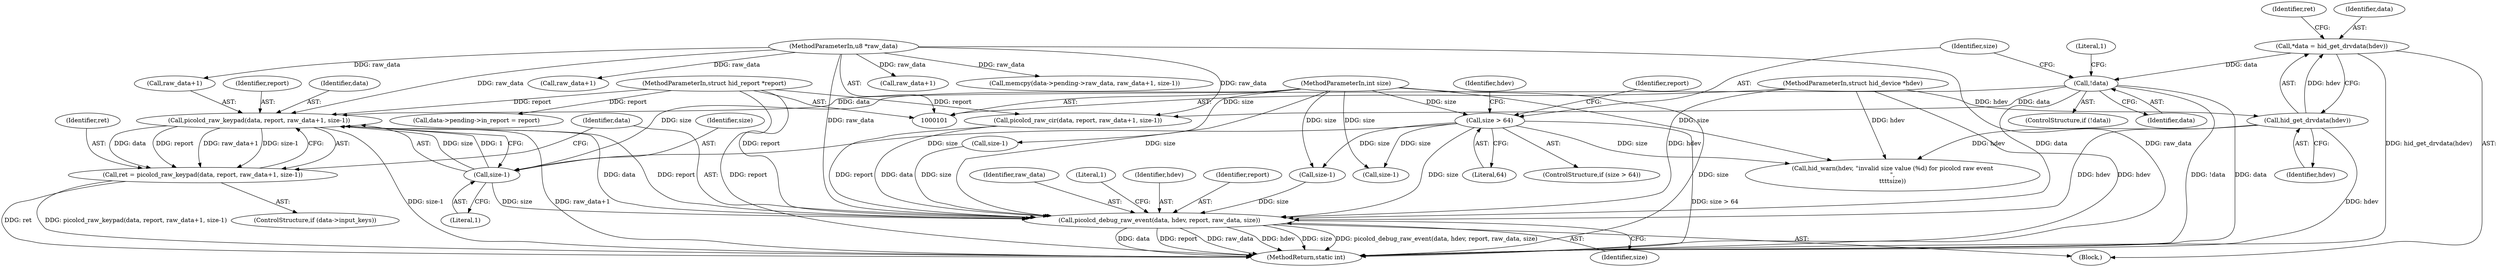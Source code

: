 digraph "0_linux_844817e47eef14141cf59b8d5ac08dd11c0a9189@pointer" {
"1000146" [label="(Call,picolcd_raw_keypad(data, report, raw_data+1, size-1))"];
"1000118" [label="(Call,!data)"];
"1000108" [label="(Call,*data = hid_get_drvdata(hdev))"];
"1000110" [label="(Call,hid_get_drvdata(hdev))"];
"1000102" [label="(MethodParameterIn,struct hid_device *hdev)"];
"1000103" [label="(MethodParameterIn,struct hid_report *report)"];
"1000104" [label="(MethodParameterIn,u8 *raw_data)"];
"1000152" [label="(Call,size-1)"];
"1000123" [label="(Call,size > 64)"];
"1000105" [label="(MethodParameterIn,int size)"];
"1000144" [label="(Call,ret = picolcd_raw_keypad(data, report, raw_data+1, size-1))"];
"1000228" [label="(Call,picolcd_debug_raw_event(data, hdev, report, raw_data, size))"];
"1000193" [label="(Call,raw_data+1)"];
"1000118" [label="(Call,!data)"];
"1000149" [label="(Call,raw_data+1)"];
"1000232" [label="(Identifier,raw_data)"];
"1000111" [label="(Identifier,hdev)"];
"1000119" [label="(Identifier,data)"];
"1000165" [label="(Call,picolcd_raw_cir(data, report, raw_data+1, size-1))"];
"1000208" [label="(Call,data->pending->in_report = report)"];
"1000235" [label="(Literal,1)"];
"1000106" [label="(Block,)"];
"1000105" [label="(MethodParameterIn,int size)"];
"1000125" [label="(Literal,64)"];
"1000230" [label="(Identifier,hdev)"];
"1000148" [label="(Identifier,report)"];
"1000103" [label="(MethodParameterIn,struct hid_report *report)"];
"1000171" [label="(Call,size-1)"];
"1000122" [label="(ControlStructure,if (size > 64))"];
"1000115" [label="(Identifier,ret)"];
"1000140" [label="(ControlStructure,if (data->input_keys))"];
"1000104" [label="(MethodParameterIn,u8 *raw_data)"];
"1000144" [label="(Call,ret = picolcd_raw_keypad(data, report, raw_data+1, size-1))"];
"1000102" [label="(MethodParameterIn,struct hid_device *hdev)"];
"1000153" [label="(Identifier,size)"];
"1000147" [label="(Identifier,data)"];
"1000117" [label="(ControlStructure,if (!data))"];
"1000110" [label="(Call,hid_get_drvdata(hdev))"];
"1000236" [label="(MethodReturn,static int)"];
"1000168" [label="(Call,raw_data+1)"];
"1000124" [label="(Identifier,size)"];
"1000123" [label="(Call,size > 64)"];
"1000128" [label="(Identifier,hdev)"];
"1000136" [label="(Identifier,report)"];
"1000233" [label="(Identifier,size)"];
"1000228" [label="(Call,picolcd_debug_raw_event(data, hdev, report, raw_data, size))"];
"1000187" [label="(Call,memcpy(data->pending->raw_data, raw_data+1, size-1))"];
"1000196" [label="(Call,size-1)"];
"1000109" [label="(Identifier,data)"];
"1000152" [label="(Call,size-1)"];
"1000231" [label="(Identifier,report)"];
"1000127" [label="(Call,hid_warn(hdev, \"invalid size value (%d) for picolcd raw event\n\",\n\t\t\t\tsize))"];
"1000205" [label="(Call,size-1)"];
"1000121" [label="(Literal,1)"];
"1000146" [label="(Call,picolcd_raw_keypad(data, report, raw_data+1, size-1))"];
"1000108" [label="(Call,*data = hid_get_drvdata(hdev))"];
"1000154" [label="(Literal,1)"];
"1000145" [label="(Identifier,ret)"];
"1000229" [label="(Identifier,data)"];
"1000146" -> "1000144"  [label="AST: "];
"1000146" -> "1000152"  [label="CFG: "];
"1000147" -> "1000146"  [label="AST: "];
"1000148" -> "1000146"  [label="AST: "];
"1000149" -> "1000146"  [label="AST: "];
"1000152" -> "1000146"  [label="AST: "];
"1000144" -> "1000146"  [label="CFG: "];
"1000146" -> "1000236"  [label="DDG: size-1"];
"1000146" -> "1000236"  [label="DDG: raw_data+1"];
"1000146" -> "1000144"  [label="DDG: data"];
"1000146" -> "1000144"  [label="DDG: report"];
"1000146" -> "1000144"  [label="DDG: raw_data+1"];
"1000146" -> "1000144"  [label="DDG: size-1"];
"1000118" -> "1000146"  [label="DDG: data"];
"1000103" -> "1000146"  [label="DDG: report"];
"1000104" -> "1000146"  [label="DDG: raw_data"];
"1000152" -> "1000146"  [label="DDG: size"];
"1000152" -> "1000146"  [label="DDG: 1"];
"1000146" -> "1000228"  [label="DDG: data"];
"1000146" -> "1000228"  [label="DDG: report"];
"1000118" -> "1000117"  [label="AST: "];
"1000118" -> "1000119"  [label="CFG: "];
"1000119" -> "1000118"  [label="AST: "];
"1000121" -> "1000118"  [label="CFG: "];
"1000124" -> "1000118"  [label="CFG: "];
"1000118" -> "1000236"  [label="DDG: !data"];
"1000118" -> "1000236"  [label="DDG: data"];
"1000108" -> "1000118"  [label="DDG: data"];
"1000118" -> "1000165"  [label="DDG: data"];
"1000118" -> "1000228"  [label="DDG: data"];
"1000108" -> "1000106"  [label="AST: "];
"1000108" -> "1000110"  [label="CFG: "];
"1000109" -> "1000108"  [label="AST: "];
"1000110" -> "1000108"  [label="AST: "];
"1000115" -> "1000108"  [label="CFG: "];
"1000108" -> "1000236"  [label="DDG: hid_get_drvdata(hdev)"];
"1000110" -> "1000108"  [label="DDG: hdev"];
"1000110" -> "1000111"  [label="CFG: "];
"1000111" -> "1000110"  [label="AST: "];
"1000110" -> "1000236"  [label="DDG: hdev"];
"1000102" -> "1000110"  [label="DDG: hdev"];
"1000110" -> "1000127"  [label="DDG: hdev"];
"1000110" -> "1000228"  [label="DDG: hdev"];
"1000102" -> "1000101"  [label="AST: "];
"1000102" -> "1000236"  [label="DDG: hdev"];
"1000102" -> "1000127"  [label="DDG: hdev"];
"1000102" -> "1000228"  [label="DDG: hdev"];
"1000103" -> "1000101"  [label="AST: "];
"1000103" -> "1000236"  [label="DDG: report"];
"1000103" -> "1000165"  [label="DDG: report"];
"1000103" -> "1000208"  [label="DDG: report"];
"1000103" -> "1000228"  [label="DDG: report"];
"1000104" -> "1000101"  [label="AST: "];
"1000104" -> "1000236"  [label="DDG: raw_data"];
"1000104" -> "1000149"  [label="DDG: raw_data"];
"1000104" -> "1000165"  [label="DDG: raw_data"];
"1000104" -> "1000168"  [label="DDG: raw_data"];
"1000104" -> "1000187"  [label="DDG: raw_data"];
"1000104" -> "1000193"  [label="DDG: raw_data"];
"1000104" -> "1000228"  [label="DDG: raw_data"];
"1000152" -> "1000154"  [label="CFG: "];
"1000153" -> "1000152"  [label="AST: "];
"1000154" -> "1000152"  [label="AST: "];
"1000123" -> "1000152"  [label="DDG: size"];
"1000105" -> "1000152"  [label="DDG: size"];
"1000152" -> "1000228"  [label="DDG: size"];
"1000123" -> "1000122"  [label="AST: "];
"1000123" -> "1000125"  [label="CFG: "];
"1000124" -> "1000123"  [label="AST: "];
"1000125" -> "1000123"  [label="AST: "];
"1000128" -> "1000123"  [label="CFG: "];
"1000136" -> "1000123"  [label="CFG: "];
"1000123" -> "1000236"  [label="DDG: size > 64"];
"1000105" -> "1000123"  [label="DDG: size"];
"1000123" -> "1000127"  [label="DDG: size"];
"1000123" -> "1000171"  [label="DDG: size"];
"1000123" -> "1000196"  [label="DDG: size"];
"1000123" -> "1000228"  [label="DDG: size"];
"1000105" -> "1000101"  [label="AST: "];
"1000105" -> "1000236"  [label="DDG: size"];
"1000105" -> "1000127"  [label="DDG: size"];
"1000105" -> "1000171"  [label="DDG: size"];
"1000105" -> "1000196"  [label="DDG: size"];
"1000105" -> "1000205"  [label="DDG: size"];
"1000105" -> "1000228"  [label="DDG: size"];
"1000144" -> "1000140"  [label="AST: "];
"1000145" -> "1000144"  [label="AST: "];
"1000229" -> "1000144"  [label="CFG: "];
"1000144" -> "1000236"  [label="DDG: ret"];
"1000144" -> "1000236"  [label="DDG: picolcd_raw_keypad(data, report, raw_data+1, size-1)"];
"1000228" -> "1000106"  [label="AST: "];
"1000228" -> "1000233"  [label="CFG: "];
"1000229" -> "1000228"  [label="AST: "];
"1000230" -> "1000228"  [label="AST: "];
"1000231" -> "1000228"  [label="AST: "];
"1000232" -> "1000228"  [label="AST: "];
"1000233" -> "1000228"  [label="AST: "];
"1000235" -> "1000228"  [label="CFG: "];
"1000228" -> "1000236"  [label="DDG: size"];
"1000228" -> "1000236"  [label="DDG: picolcd_debug_raw_event(data, hdev, report, raw_data, size)"];
"1000228" -> "1000236"  [label="DDG: data"];
"1000228" -> "1000236"  [label="DDG: report"];
"1000228" -> "1000236"  [label="DDG: raw_data"];
"1000228" -> "1000236"  [label="DDG: hdev"];
"1000165" -> "1000228"  [label="DDG: data"];
"1000165" -> "1000228"  [label="DDG: report"];
"1000171" -> "1000228"  [label="DDG: size"];
"1000205" -> "1000228"  [label="DDG: size"];
}
